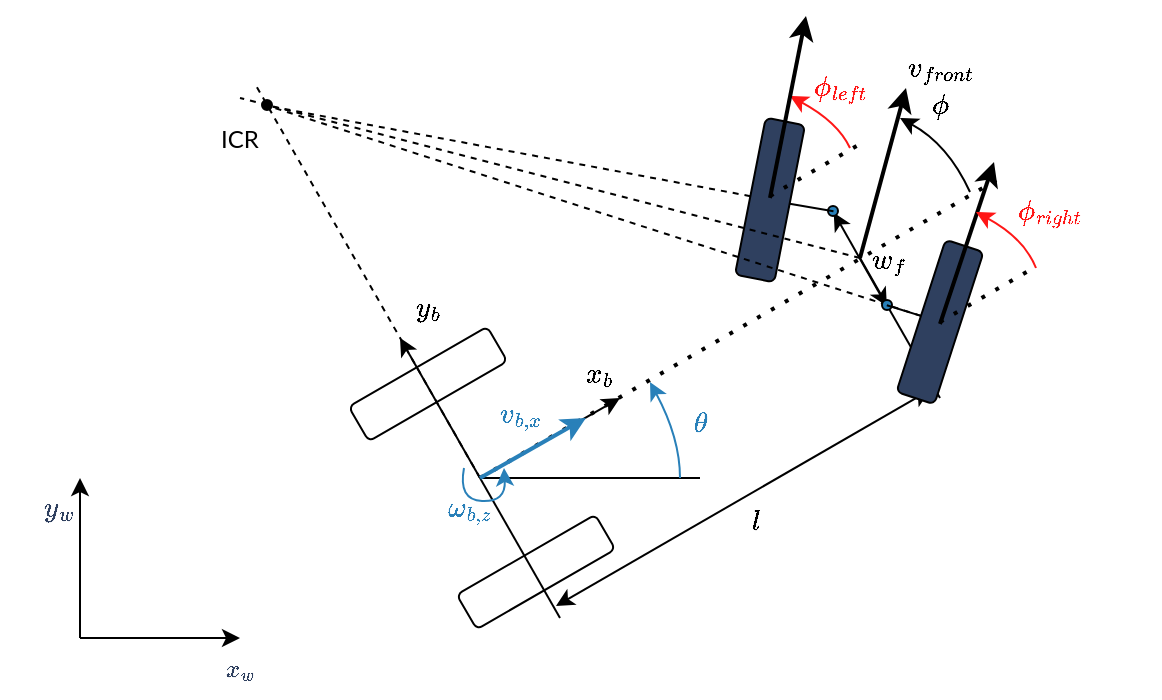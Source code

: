 <mxfile version="24.4.8" type="device">
  <diagram name="Page-1" id="2wCjeB2BCqXbrsJG6yFQ">
    <mxGraphModel dx="1362" dy="963" grid="1" gridSize="10" guides="1" tooltips="1" connect="1" arrows="1" fold="1" page="1" pageScale="1" pageWidth="850" pageHeight="1100" math="1" shadow="0">
      <root>
        <mxCell id="0" />
        <mxCell id="1" parent="0" />
        <mxCell id="q5q8uRjG3jJ6PqbUAPb0-15" value="" style="rounded=1;whiteSpace=wrap;html=1;rotation=-78.9;fillColor=#2F405F;" parent="1" vertex="1">
          <mxGeometry x="465" y="211" width="80" height="20" as="geometry" />
        </mxCell>
        <mxCell id="q5q8uRjG3jJ6PqbUAPb0-5" value="" style="rounded=1;whiteSpace=wrap;html=1;rotation=-30;fillColor=none;" parent="1" vertex="1">
          <mxGeometry x="294" y="303" width="80" height="20" as="geometry" />
        </mxCell>
        <mxCell id="q5q8uRjG3jJ6PqbUAPb0-1" value="" style="endArrow=classic;html=1;rounded=0;" parent="1" edge="1">
          <mxGeometry width="50" height="50" relative="1" as="geometry">
            <mxPoint x="160" y="440" as="sourcePoint" />
            <mxPoint x="160" y="360" as="targetPoint" />
          </mxGeometry>
        </mxCell>
        <mxCell id="q5q8uRjG3jJ6PqbUAPb0-2" value="" style="endArrow=classic;html=1;rounded=0;" parent="1" edge="1">
          <mxGeometry width="50" height="50" relative="1" as="geometry">
            <mxPoint x="160" y="440" as="sourcePoint" />
            <mxPoint x="240" y="440" as="targetPoint" />
          </mxGeometry>
        </mxCell>
        <mxCell id="q5q8uRjG3jJ6PqbUAPb0-3" value="$$y_w$$" style="text;html=1;strokeColor=none;fillColor=none;align=center;verticalAlign=middle;whiteSpace=wrap;rounded=0;fontColor=#2F405F;" parent="1" vertex="1">
          <mxGeometry x="120" y="360" width="60" height="30" as="geometry" />
        </mxCell>
        <mxCell id="q5q8uRjG3jJ6PqbUAPb0-4" value="$$x_w$$" style="text;html=1;strokeColor=none;fillColor=none;align=center;verticalAlign=middle;whiteSpace=wrap;rounded=0;fontFamily=Times New Roman;fontColor=#2F405F;" parent="1" vertex="1">
          <mxGeometry x="210" y="440" width="60" height="30" as="geometry" />
        </mxCell>
        <mxCell id="q5q8uRjG3jJ6PqbUAPb0-8" value="$$y_b$$" style="text;html=1;strokeColor=none;fillColor=none;align=center;verticalAlign=middle;whiteSpace=wrap;rounded=0;" parent="1" vertex="1">
          <mxGeometry x="304" y="260" width="60" height="30" as="geometry" />
        </mxCell>
        <mxCell id="q5q8uRjG3jJ6PqbUAPb0-9" value="$$x_b$$" style="text;html=1;strokeColor=none;fillColor=none;align=center;verticalAlign=middle;whiteSpace=wrap;rounded=0;fontFamily=Helvetica;" parent="1" vertex="1">
          <mxGeometry x="390" y="293" width="60" height="30" as="geometry" />
        </mxCell>
        <mxCell id="q5q8uRjG3jJ6PqbUAPb0-6" value="" style="endArrow=classic;html=1;rounded=0;" parent="1" edge="1">
          <mxGeometry width="50" height="50" relative="1" as="geometry">
            <mxPoint x="360" y="360" as="sourcePoint" />
            <mxPoint x="320" y="290" as="targetPoint" />
          </mxGeometry>
        </mxCell>
        <mxCell id="q5q8uRjG3jJ6PqbUAPb0-12" value="" style="endArrow=classic;html=1;rounded=0;" parent="1" edge="1">
          <mxGeometry width="50" height="50" relative="1" as="geometry">
            <mxPoint x="360" y="360" as="sourcePoint" />
            <mxPoint x="430" y="320" as="targetPoint" />
          </mxGeometry>
        </mxCell>
        <mxCell id="q5q8uRjG3jJ6PqbUAPb0-14" value="" style="endArrow=none;dashed=1;html=1;dashPattern=1 3;strokeWidth=2;rounded=0;" parent="1" edge="1">
          <mxGeometry width="50" height="50" relative="1" as="geometry">
            <mxPoint x="360" y="360" as="sourcePoint" />
            <mxPoint x="620" y="210" as="targetPoint" />
          </mxGeometry>
        </mxCell>
        <mxCell id="q5q8uRjG3jJ6PqbUAPb0-16" value="" style="endArrow=none;dashed=1;html=1;rounded=0;" parent="1" edge="1">
          <mxGeometry width="50" height="50" relative="1" as="geometry">
            <mxPoint x="360" y="360" as="sourcePoint" />
            <mxPoint x="247" y="162" as="targetPoint" />
          </mxGeometry>
        </mxCell>
        <mxCell id="q5q8uRjG3jJ6PqbUAPb0-17" value="" style="endArrow=none;dashed=1;html=1;rounded=0;" parent="1" edge="1">
          <mxGeometry width="50" height="50" relative="1" as="geometry">
            <mxPoint x="550" y="250" as="sourcePoint" />
            <mxPoint x="240" y="170" as="targetPoint" />
          </mxGeometry>
        </mxCell>
        <mxCell id="q5q8uRjG3jJ6PqbUAPb0-18" value="ICR" style="text;html=1;strokeColor=none;fillColor=none;align=center;verticalAlign=middle;whiteSpace=wrap;rounded=0;fontFamily=Lato;" parent="1" vertex="1">
          <mxGeometry x="210" y="176" width="60" height="30" as="geometry" />
        </mxCell>
        <mxCell id="q5q8uRjG3jJ6PqbUAPb0-19" value="" style="endArrow=none;html=1;rounded=0;" parent="1" edge="1">
          <mxGeometry width="50" height="50" relative="1" as="geometry">
            <mxPoint x="360" y="360" as="sourcePoint" />
            <mxPoint x="470" y="360" as="targetPoint" />
          </mxGeometry>
        </mxCell>
        <mxCell id="q5q8uRjG3jJ6PqbUAPb0-26" value="" style="curved=1;endArrow=classic;html=1;rounded=0;strokeColor=#2980B9;" parent="1" edge="1">
          <mxGeometry width="50" height="50" relative="1" as="geometry">
            <mxPoint x="460" y="360" as="sourcePoint" />
            <mxPoint x="445" y="312" as="targetPoint" />
            <Array as="points">
              <mxPoint x="460" y="340" />
            </Array>
          </mxGeometry>
        </mxCell>
        <mxCell id="q5q8uRjG3jJ6PqbUAPb0-27" value="$$\theta$$" style="text;html=1;align=center;verticalAlign=middle;resizable=0;points=[];autosize=1;strokeColor=none;fillColor=none;fontColor=#2980B9;" parent="1" vertex="1">
          <mxGeometry x="430" y="318" width="80" height="30" as="geometry" />
        </mxCell>
        <mxCell id="q5q8uRjG3jJ6PqbUAPb0-30" value="" style="curved=1;endArrow=classic;html=1;rounded=0;strokeColor=#000000;" parent="1" edge="1">
          <mxGeometry width="50" height="50" relative="1" as="geometry">
            <mxPoint x="605" y="217" as="sourcePoint" />
            <mxPoint x="570" y="180" as="targetPoint" />
            <Array as="points">
              <mxPoint x="594" y="193" />
            </Array>
          </mxGeometry>
        </mxCell>
        <mxCell id="q5q8uRjG3jJ6PqbUAPb0-31" value="$$\phi$$" style="text;html=1;align=center;verticalAlign=middle;resizable=0;points=[];autosize=1;strokeColor=none;fillColor=none;fontColor=#000000;" parent="1" vertex="1">
          <mxGeometry x="555" y="158.5" width="70" height="30" as="geometry" />
        </mxCell>
        <mxCell id="q5q8uRjG3jJ6PqbUAPb0-32" value="" style="endArrow=classic;html=1;strokeWidth=2;rounded=0;strokeColor=#000000;" parent="1" edge="1">
          <mxGeometry width="50" height="50" relative="1" as="geometry">
            <mxPoint x="550" y="250" as="sourcePoint" />
            <mxPoint x="573" y="165" as="targetPoint" />
          </mxGeometry>
        </mxCell>
        <mxCell id="q5q8uRjG3jJ6PqbUAPb0-42" value="" style="endArrow=none;html=1;rounded=0;strokeWidth=1;" parent="1" edge="1">
          <mxGeometry width="50" height="50" relative="1" as="geometry">
            <mxPoint x="360" y="360" as="sourcePoint" />
            <mxPoint x="400" y="430" as="targetPoint" />
          </mxGeometry>
        </mxCell>
        <mxCell id="q5q8uRjG3jJ6PqbUAPb0-43" value="" style="endArrow=none;html=1;rounded=0;strokeWidth=1;" parent="1" edge="1">
          <mxGeometry width="50" height="50" relative="1" as="geometry">
            <mxPoint x="550" y="250" as="sourcePoint" />
            <mxPoint x="590" y="320" as="targetPoint" />
          </mxGeometry>
        </mxCell>
        <mxCell id="q5q8uRjG3jJ6PqbUAPb0-44" value="" style="endArrow=classic;startArrow=classic;html=1;rounded=0;" parent="1" edge="1">
          <mxGeometry width="50" height="50" relative="1" as="geometry">
            <mxPoint x="398" y="424" as="sourcePoint" />
            <mxPoint x="585" y="316" as="targetPoint" />
          </mxGeometry>
        </mxCell>
        <mxCell id="q5q8uRjG3jJ6PqbUAPb0-45" value="$$l$$" style="text;strokeColor=none;fillColor=none;align=left;verticalAlign=middle;spacingLeft=4;spacingRight=4;overflow=hidden;points=[[0,0.5],[1,0.5]];portConstraint=eastwest;rotatable=0;whiteSpace=wrap;html=1;" parent="1" vertex="1">
          <mxGeometry x="490" y="360" width="80" height="30" as="geometry" />
        </mxCell>
        <mxCell id="q5q8uRjG3jJ6PqbUAPb0-47" value="" style="ellipse;whiteSpace=wrap;html=1;fillColor=#000000;" parent="1" vertex="1">
          <mxGeometry x="251" y="171" width="5" height="5" as="geometry" />
        </mxCell>
        <mxCell id="q5q8uRjG3jJ6PqbUAPb0-50" value="" style="rounded=1;whiteSpace=wrap;html=1;rotation=-30;fillColor=none;" parent="1" vertex="1">
          <mxGeometry x="348" y="397" width="80" height="20" as="geometry" />
        </mxCell>
        <mxCell id="q5q8uRjG3jJ6PqbUAPb0-51" value="" style="endArrow=classic;startArrow=classic;html=1;rounded=0;entryX=0.569;entryY=0.654;entryDx=0;entryDy=0;entryPerimeter=0;exitX=0.489;exitY=0.622;exitDx=0;exitDy=0;exitPerimeter=0;" parent="1" source="gm2obKBsLmBvOFlUArHA-7" target="gm2obKBsLmBvOFlUArHA-6" edge="1">
          <mxGeometry width="50" height="50" relative="1" as="geometry">
            <mxPoint x="703" y="301" as="sourcePoint" />
            <mxPoint x="650" y="207" as="targetPoint" />
          </mxGeometry>
        </mxCell>
        <mxCell id="q5q8uRjG3jJ6PqbUAPb0-54" value="$$w_f$$" style="text;strokeColor=none;fillColor=none;align=left;verticalAlign=middle;spacingLeft=4;spacingRight=4;overflow=hidden;points=[[0,0.5],[1,0.5]];portConstraint=eastwest;rotatable=0;whiteSpace=wrap;html=1;" parent="1" vertex="1">
          <mxGeometry x="550" y="230" width="80" height="30" as="geometry" />
        </mxCell>
        <mxCell id="q91EkDkZh-oRsGhnsBYz-1" value="" style="endArrow=classic;html=1;strokeWidth=2;rounded=0;strokeColor=#2980B9;" parent="1" edge="1">
          <mxGeometry width="50" height="50" relative="1" as="geometry">
            <mxPoint x="360" y="360" as="sourcePoint" />
            <mxPoint x="413" y="330" as="targetPoint" />
          </mxGeometry>
        </mxCell>
        <mxCell id="q91EkDkZh-oRsGhnsBYz-2" value="$$v_{b,x}$$" style="text;html=1;align=center;verticalAlign=middle;resizable=0;points=[];autosize=1;strokeColor=none;fillColor=none;fontColor=#2980B9;" parent="1" vertex="1">
          <mxGeometry x="335" y="313" width="90" height="30" as="geometry" />
        </mxCell>
        <mxCell id="ZlfVCn5IxIJyxgYmfBeR-1" value="" style="curved=1;endArrow=classic;html=1;rounded=0;strokeColor=#2980B9;" parent="1" edge="1">
          <mxGeometry width="50" height="50" relative="1" as="geometry">
            <mxPoint x="352" y="355" as="sourcePoint" />
            <mxPoint x="372" y="355" as="targetPoint" />
            <Array as="points">
              <mxPoint x="349" y="371" />
              <mxPoint x="373" y="372" />
            </Array>
          </mxGeometry>
        </mxCell>
        <mxCell id="ZlfVCn5IxIJyxgYmfBeR-2" value="$$\omega_{b,z}$$" style="text;html=1;align=center;verticalAlign=middle;resizable=0;points=[];autosize=1;strokeColor=none;fillColor=none;fontColor=#2980B9;" parent="1" vertex="1">
          <mxGeometry x="294" y="360" width="120" height="30" as="geometry" />
        </mxCell>
        <mxCell id="gm2obKBsLmBvOFlUArHA-2" value="" style="endArrow=none;dashed=1;html=1;rounded=0;entryX=0.503;entryY=0.574;entryDx=0;entryDy=0;entryPerimeter=0;exitX=0.5;exitY=0;exitDx=0;exitDy=0;" parent="1" source="q5q8uRjG3jJ6PqbUAPb0-15" target="q5q8uRjG3jJ6PqbUAPb0-47" edge="1">
          <mxGeometry width="50" height="50" relative="1" as="geometry">
            <mxPoint x="560" y="260" as="sourcePoint" />
            <mxPoint x="250" y="180" as="targetPoint" />
          </mxGeometry>
        </mxCell>
        <mxCell id="gm2obKBsLmBvOFlUArHA-3" value="" style="rounded=1;whiteSpace=wrap;html=1;rotation=-72.1;fillColor=#2F405F;" parent="1" vertex="1">
          <mxGeometry x="550" y="272" width="80" height="20" as="geometry" />
        </mxCell>
        <mxCell id="gm2obKBsLmBvOFlUArHA-4" value="" style="endArrow=none;dashed=1;html=1;rounded=0;exitX=0.5;exitY=0;exitDx=0;exitDy=0;entryX=0.474;entryY=0.542;entryDx=0;entryDy=0;entryPerimeter=0;" parent="1" source="gm2obKBsLmBvOFlUArHA-3" target="q5q8uRjG3jJ6PqbUAPb0-47" edge="1">
          <mxGeometry width="50" height="50" relative="1" as="geometry">
            <mxPoint x="686" y="389" as="sourcePoint" />
            <mxPoint x="250" y="190" as="targetPoint" />
          </mxGeometry>
        </mxCell>
        <mxCell id="gm2obKBsLmBvOFlUArHA-6" value="" style="ellipse;whiteSpace=wrap;html=1;fillColor=#2980B9;" parent="1" vertex="1">
          <mxGeometry x="534" y="224" width="5" height="5" as="geometry" />
        </mxCell>
        <mxCell id="gm2obKBsLmBvOFlUArHA-7" value="" style="ellipse;whiteSpace=wrap;html=1;fillColor=#2980B9;" parent="1" vertex="1">
          <mxGeometry x="561" y="271" width="5" height="5" as="geometry" />
        </mxCell>
        <mxCell id="gm2obKBsLmBvOFlUArHA-10" value="" style="endArrow=none;html=1;rounded=0;entryX=0.544;entryY=0.533;entryDx=0;entryDy=0;entryPerimeter=0;exitX=0.5;exitY=1;exitDx=0;exitDy=0;" parent="1" source="q5q8uRjG3jJ6PqbUAPb0-15" target="gm2obKBsLmBvOFlUArHA-6" edge="1">
          <mxGeometry width="50" height="50" relative="1" as="geometry">
            <mxPoint x="480" y="270" as="sourcePoint" />
            <mxPoint x="530" y="220" as="targetPoint" />
          </mxGeometry>
        </mxCell>
        <mxCell id="gm2obKBsLmBvOFlUArHA-11" value="" style="endArrow=none;html=1;rounded=0;entryX=0.478;entryY=0.522;entryDx=0;entryDy=0;entryPerimeter=0;exitX=0.5;exitY=0;exitDx=0;exitDy=0;" parent="1" source="gm2obKBsLmBvOFlUArHA-3" target="gm2obKBsLmBvOFlUArHA-7" edge="1">
          <mxGeometry width="50" height="50" relative="1" as="geometry">
            <mxPoint x="480" y="300" as="sourcePoint" />
            <mxPoint x="530" y="250" as="targetPoint" />
          </mxGeometry>
        </mxCell>
        <mxCell id="gm2obKBsLmBvOFlUArHA-12" value="$$v_{front}$$" style="text;html=1;align=center;verticalAlign=middle;resizable=0;points=[];autosize=1;strokeColor=none;fillColor=none;fontColor=#000000;" parent="1" vertex="1">
          <mxGeometry x="545" y="140" width="90" height="30" as="geometry" />
        </mxCell>
        <mxCell id="gm2obKBsLmBvOFlUArHA-13" value="" style="curved=1;endArrow=classic;html=1;rounded=0;strokeColor=#FF1717;" parent="1" edge="1">
          <mxGeometry width="50" height="50" relative="1" as="geometry">
            <mxPoint x="545" y="195" as="sourcePoint" />
            <mxPoint x="515" y="169" as="targetPoint" />
            <Array as="points">
              <mxPoint x="539" y="182" />
            </Array>
          </mxGeometry>
        </mxCell>
        <mxCell id="gm2obKBsLmBvOFlUArHA-14" value="$$\phi_{left}$$" style="text;html=1;align=center;verticalAlign=middle;resizable=0;points=[];autosize=1;strokeColor=none;fillColor=none;fontColor=#FF1717;" parent="1" vertex="1">
          <mxGeometry x="490" y="150" width="100" height="30" as="geometry" />
        </mxCell>
        <mxCell id="gm2obKBsLmBvOFlUArHA-15" value="" style="endArrow=classic;html=1;strokeWidth=2;rounded=0;strokeColor=#000000;" parent="1" edge="1">
          <mxGeometry width="50" height="50" relative="1" as="geometry">
            <mxPoint x="505" y="220" as="sourcePoint" />
            <mxPoint x="523" y="129" as="targetPoint" />
          </mxGeometry>
        </mxCell>
        <mxCell id="gm2obKBsLmBvOFlUArHA-16" value="" style="endArrow=classic;html=1;strokeWidth=2;rounded=0;strokeColor=#000000;" parent="1" edge="1">
          <mxGeometry width="50" height="50" relative="1" as="geometry">
            <mxPoint x="590" y="283" as="sourcePoint" />
            <mxPoint x="617" y="202" as="targetPoint" />
          </mxGeometry>
        </mxCell>
        <mxCell id="gm2obKBsLmBvOFlUArHA-17" value="" style="curved=1;endArrow=classic;html=1;rounded=0;strokeColor=#FF1717;" parent="1" edge="1">
          <mxGeometry width="50" height="50" relative="1" as="geometry">
            <mxPoint x="638" y="255" as="sourcePoint" />
            <mxPoint x="608" y="227" as="targetPoint" />
            <Array as="points">
              <mxPoint x="632" y="240" />
            </Array>
          </mxGeometry>
        </mxCell>
        <mxCell id="gm2obKBsLmBvOFlUArHA-18" value="$$\phi_{right}$$" style="text;html=1;align=center;verticalAlign=middle;resizable=0;points=[];autosize=1;strokeColor=none;fillColor=none;fontColor=#FF1717;" parent="1" vertex="1">
          <mxGeometry x="590" y="211.5" width="110" height="30" as="geometry" />
        </mxCell>
        <mxCell id="gm2obKBsLmBvOFlUArHA-20" value="" style="endArrow=none;dashed=1;html=1;dashPattern=1 3;strokeWidth=2;rounded=0;" parent="1" edge="1">
          <mxGeometry width="50" height="50" relative="1" as="geometry">
            <mxPoint x="505" y="219" as="sourcePoint" />
            <mxPoint x="550" y="193" as="targetPoint" />
          </mxGeometry>
        </mxCell>
        <mxCell id="gm2obKBsLmBvOFlUArHA-21" value="" style="endArrow=none;dashed=1;html=1;dashPattern=1 3;strokeWidth=2;rounded=0;" parent="1" edge="1">
          <mxGeometry width="50" height="50" relative="1" as="geometry">
            <mxPoint x="590" y="282" as="sourcePoint" />
            <mxPoint x="635" y="256" as="targetPoint" />
          </mxGeometry>
        </mxCell>
      </root>
    </mxGraphModel>
  </diagram>
</mxfile>
